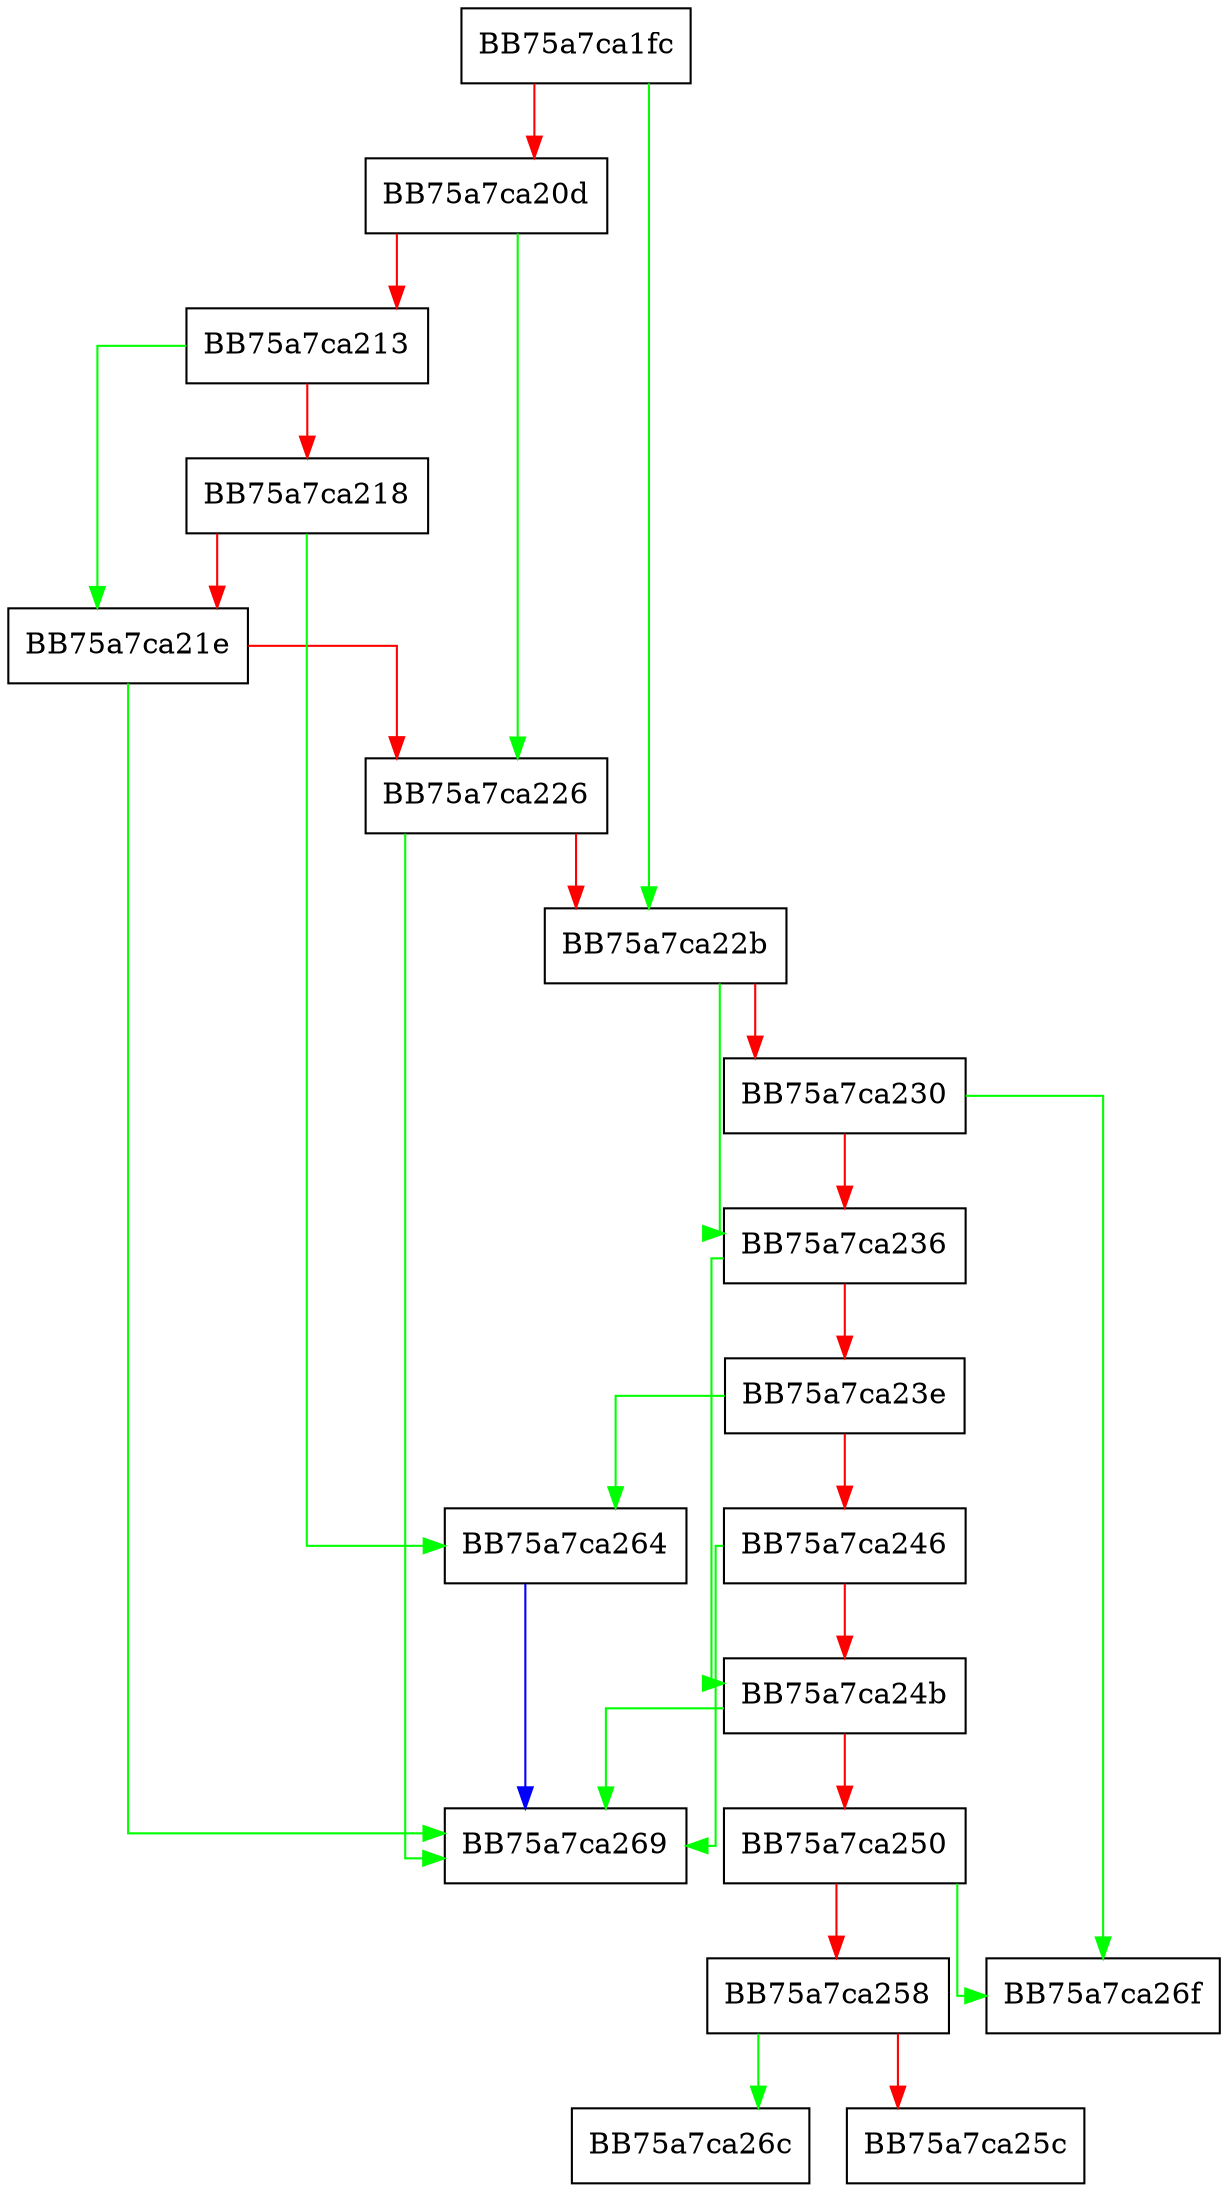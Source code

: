 digraph MergeRuleState {
  node [shape="box"];
  graph [splines=ortho];
  BB75a7ca1fc -> BB75a7ca22b [color="green"];
  BB75a7ca1fc -> BB75a7ca20d [color="red"];
  BB75a7ca20d -> BB75a7ca226 [color="green"];
  BB75a7ca20d -> BB75a7ca213 [color="red"];
  BB75a7ca213 -> BB75a7ca21e [color="green"];
  BB75a7ca213 -> BB75a7ca218 [color="red"];
  BB75a7ca218 -> BB75a7ca264 [color="green"];
  BB75a7ca218 -> BB75a7ca21e [color="red"];
  BB75a7ca21e -> BB75a7ca269 [color="green"];
  BB75a7ca21e -> BB75a7ca226 [color="red"];
  BB75a7ca226 -> BB75a7ca269 [color="green"];
  BB75a7ca226 -> BB75a7ca22b [color="red"];
  BB75a7ca22b -> BB75a7ca236 [color="green"];
  BB75a7ca22b -> BB75a7ca230 [color="red"];
  BB75a7ca230 -> BB75a7ca26f [color="green"];
  BB75a7ca230 -> BB75a7ca236 [color="red"];
  BB75a7ca236 -> BB75a7ca24b [color="green"];
  BB75a7ca236 -> BB75a7ca23e [color="red"];
  BB75a7ca23e -> BB75a7ca264 [color="green"];
  BB75a7ca23e -> BB75a7ca246 [color="red"];
  BB75a7ca246 -> BB75a7ca269 [color="green"];
  BB75a7ca246 -> BB75a7ca24b [color="red"];
  BB75a7ca24b -> BB75a7ca269 [color="green"];
  BB75a7ca24b -> BB75a7ca250 [color="red"];
  BB75a7ca250 -> BB75a7ca26f [color="green"];
  BB75a7ca250 -> BB75a7ca258 [color="red"];
  BB75a7ca258 -> BB75a7ca26c [color="green"];
  BB75a7ca258 -> BB75a7ca25c [color="red"];
  BB75a7ca264 -> BB75a7ca269 [color="blue"];
}
